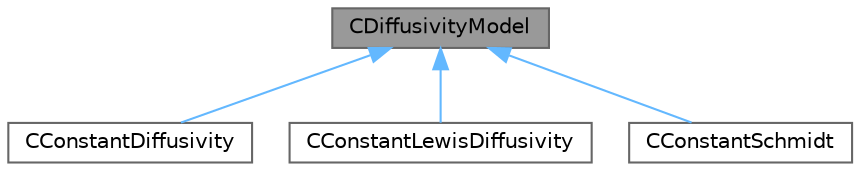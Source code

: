 digraph "CDiffusivityModel"
{
 // LATEX_PDF_SIZE
  bgcolor="transparent";
  edge [fontname=Helvetica,fontsize=10,labelfontname=Helvetica,labelfontsize=10];
  node [fontname=Helvetica,fontsize=10,shape=box,height=0.2,width=0.4];
  Node1 [id="Node000001",label="CDiffusivityModel",height=0.2,width=0.4,color="gray40", fillcolor="grey60", style="filled", fontcolor="black",tooltip="Defines a mass diffusivity model for species equations based on Schmidt number."];
  Node1 -> Node2 [id="edge1_Node000001_Node000002",dir="back",color="steelblue1",style="solid",tooltip=" "];
  Node2 [id="Node000002",label="CConstantDiffusivity",height=0.2,width=0.4,color="gray40", fillcolor="white", style="filled",URL="$classCConstantDiffusivity.html",tooltip="Defines a constant mass diffusivity model for species equations."];
  Node1 -> Node3 [id="edge2_Node000001_Node000003",dir="back",color="steelblue1",style="solid",tooltip=" "];
  Node3 [id="Node000003",label="CConstantLewisDiffusivity",height=0.2,width=0.4,color="gray40", fillcolor="white", style="filled",URL="$classCConstantLewisDiffusivity.html",tooltip="Defines a Constant Lewis mass diffusivity model for species equations."];
  Node1 -> Node4 [id="edge3_Node000001_Node000004",dir="back",color="steelblue1",style="solid",tooltip=" "];
  Node4 [id="Node000004",label="CConstantSchmidt",height=0.2,width=0.4,color="gray40", fillcolor="white", style="filled",URL="$classCConstantSchmidt.html",tooltip=" "];
}
